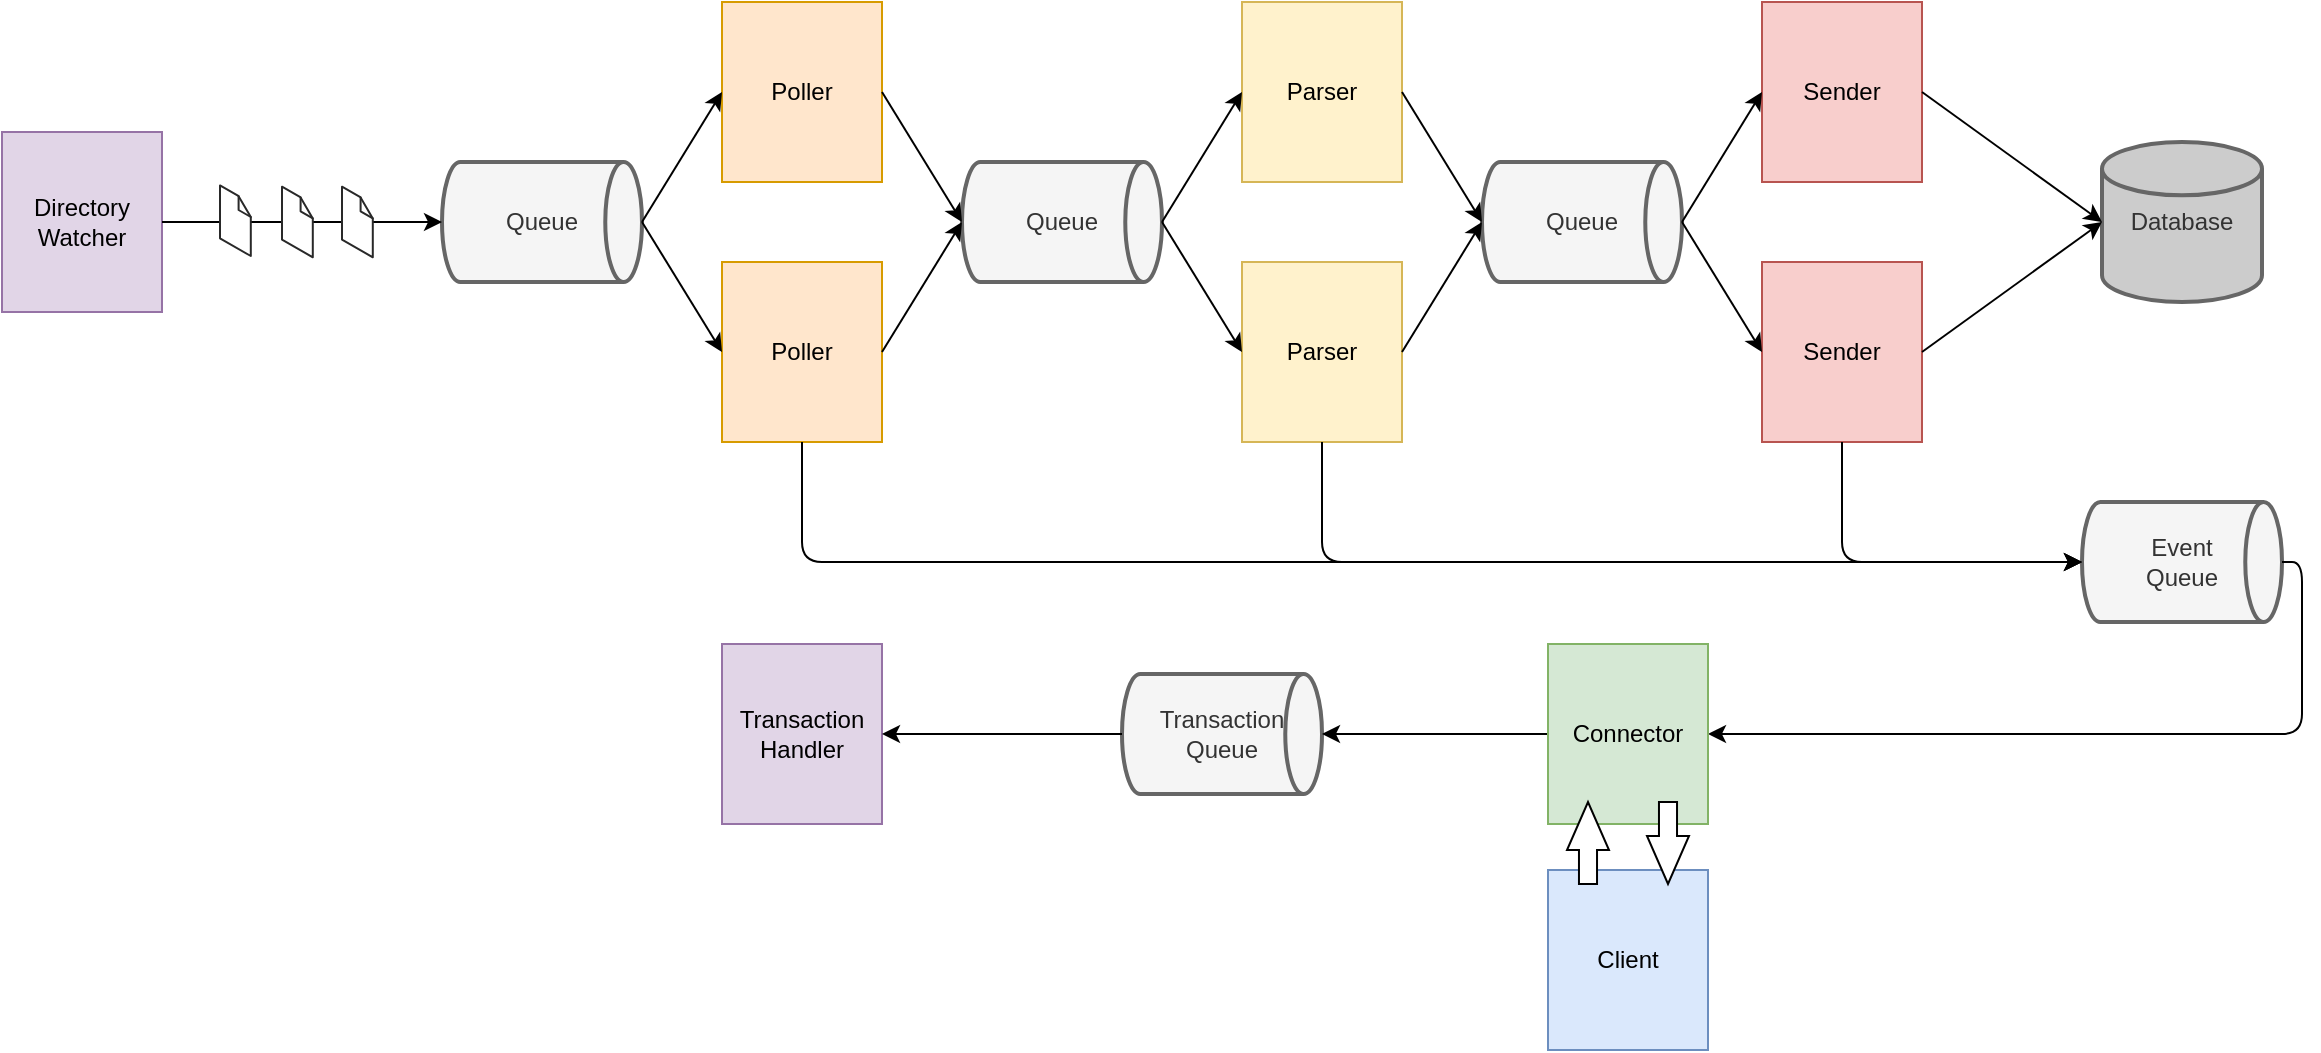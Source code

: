 <mxfile version="14.6.13" type="device"><diagram id="Uc7wO5jZ0mnAPqPivELf" name="Page-1"><mxGraphModel dx="1699" dy="527" grid="1" gridSize="10" guides="1" tooltips="1" connect="1" arrows="1" fold="1" page="1" pageScale="1" pageWidth="827" pageHeight="1169" math="0" shadow="0"><root><mxCell id="0"/><mxCell id="1" parent="0"/><mxCell id="HAvQeMUSJQNMTFpUK1Np-57" value="Client" style="rounded=0;whiteSpace=wrap;html=1;fillColor=#dae8fc;strokeColor=#6c8ebf;" vertex="1" parent="1"><mxGeometry x="693" y="594" width="80" height="90" as="geometry"/></mxCell><mxCell id="HAvQeMUSJQNMTFpUK1Np-1" value="Queue" style="strokeWidth=2;html=1;shape=mxgraph.flowchart.direct_data;whiteSpace=wrap;fillColor=#f5f5f5;strokeColor=#666666;fontColor=#333333;" vertex="1" parent="1"><mxGeometry x="140" y="240" width="100" height="60" as="geometry"/></mxCell><mxCell id="HAvQeMUSJQNMTFpUK1Np-3" value="Queue" style="strokeWidth=2;html=1;shape=mxgraph.flowchart.direct_data;whiteSpace=wrap;fillColor=#f5f5f5;strokeColor=#666666;fontColor=#333333;" vertex="1" parent="1"><mxGeometry x="400" y="240" width="100" height="60" as="geometry"/></mxCell><mxCell id="HAvQeMUSJQNMTFpUK1Np-4" value="Queue" style="strokeWidth=2;html=1;shape=mxgraph.flowchart.direct_data;whiteSpace=wrap;fillColor=#f5f5f5;strokeColor=#666666;fontColor=#333333;" vertex="1" parent="1"><mxGeometry x="660" y="240" width="100" height="60" as="geometry"/></mxCell><mxCell id="HAvQeMUSJQNMTFpUK1Np-6" value="Poller" style="rounded=0;whiteSpace=wrap;html=1;fillColor=#ffe6cc;strokeColor=#d79b00;" vertex="1" parent="1"><mxGeometry x="280" y="160" width="80" height="90" as="geometry"/></mxCell><mxCell id="HAvQeMUSJQNMTFpUK1Np-7" value="Poller" style="rounded=0;whiteSpace=wrap;html=1;fillColor=#ffe6cc;strokeColor=#d79b00;" vertex="1" parent="1"><mxGeometry x="280" y="290" width="80" height="90" as="geometry"/></mxCell><mxCell id="HAvQeMUSJQNMTFpUK1Np-8" value="" style="endArrow=classic;html=1;exitX=1;exitY=0.5;exitDx=0;exitDy=0;exitPerimeter=0;entryX=0;entryY=0.5;entryDx=0;entryDy=0;" edge="1" parent="1" source="HAvQeMUSJQNMTFpUK1Np-1" target="HAvQeMUSJQNMTFpUK1Np-6"><mxGeometry width="50" height="50" relative="1" as="geometry"><mxPoint x="230" y="240" as="sourcePoint"/><mxPoint x="280" y="190" as="targetPoint"/></mxGeometry></mxCell><mxCell id="HAvQeMUSJQNMTFpUK1Np-9" value="" style="endArrow=classic;html=1;exitX=1;exitY=0.5;exitDx=0;exitDy=0;exitPerimeter=0;entryX=0;entryY=0.5;entryDx=0;entryDy=0;" edge="1" parent="1" source="HAvQeMUSJQNMTFpUK1Np-1" target="HAvQeMUSJQNMTFpUK1Np-7"><mxGeometry width="50" height="50" relative="1" as="geometry"><mxPoint x="250" y="280" as="sourcePoint"/><mxPoint x="290" y="215" as="targetPoint"/></mxGeometry></mxCell><mxCell id="HAvQeMUSJQNMTFpUK1Np-10" value="" style="endArrow=classic;html=1;exitX=1;exitY=0.5;exitDx=0;exitDy=0;entryX=0;entryY=0.5;entryDx=0;entryDy=0;entryPerimeter=0;" edge="1" parent="1" source="HAvQeMUSJQNMTFpUK1Np-6" target="HAvQeMUSJQNMTFpUK1Np-3"><mxGeometry width="50" height="50" relative="1" as="geometry"><mxPoint x="250" y="280" as="sourcePoint"/><mxPoint x="290" y="215" as="targetPoint"/></mxGeometry></mxCell><mxCell id="HAvQeMUSJQNMTFpUK1Np-11" value="" style="endArrow=classic;html=1;exitX=1;exitY=0.5;exitDx=0;exitDy=0;entryX=0;entryY=0.5;entryDx=0;entryDy=0;entryPerimeter=0;" edge="1" parent="1" source="HAvQeMUSJQNMTFpUK1Np-7" target="HAvQeMUSJQNMTFpUK1Np-3"><mxGeometry width="50" height="50" relative="1" as="geometry"><mxPoint x="250" y="280" as="sourcePoint"/><mxPoint x="290" y="345" as="targetPoint"/></mxGeometry></mxCell><mxCell id="HAvQeMUSJQNMTFpUK1Np-12" value="Parser" style="rounded=0;whiteSpace=wrap;html=1;fillColor=#fff2cc;strokeColor=#d6b656;" vertex="1" parent="1"><mxGeometry x="540" y="160" width="80" height="90" as="geometry"/></mxCell><mxCell id="HAvQeMUSJQNMTFpUK1Np-13" value="Parser" style="rounded=0;whiteSpace=wrap;html=1;fillColor=#fff2cc;strokeColor=#d6b656;" vertex="1" parent="1"><mxGeometry x="540" y="290" width="80" height="90" as="geometry"/></mxCell><mxCell id="HAvQeMUSJQNMTFpUK1Np-14" value="" style="endArrow=classic;html=1;exitX=1;exitY=0.5;exitDx=0;exitDy=0;exitPerimeter=0;entryX=0;entryY=0.5;entryDx=0;entryDy=0;" edge="1" parent="1" target="HAvQeMUSJQNMTFpUK1Np-12" source="HAvQeMUSJQNMTFpUK1Np-3"><mxGeometry width="50" height="50" relative="1" as="geometry"><mxPoint x="500" y="270" as="sourcePoint"/><mxPoint x="540" y="190" as="targetPoint"/></mxGeometry></mxCell><mxCell id="HAvQeMUSJQNMTFpUK1Np-15" value="" style="endArrow=classic;html=1;exitX=1;exitY=0.5;exitDx=0;exitDy=0;exitPerimeter=0;entryX=0;entryY=0.5;entryDx=0;entryDy=0;" edge="1" parent="1" target="HAvQeMUSJQNMTFpUK1Np-13" source="HAvQeMUSJQNMTFpUK1Np-3"><mxGeometry width="50" height="50" relative="1" as="geometry"><mxPoint x="500" y="270" as="sourcePoint"/><mxPoint x="550" y="215" as="targetPoint"/></mxGeometry></mxCell><mxCell id="HAvQeMUSJQNMTFpUK1Np-16" value="" style="endArrow=classic;html=1;exitX=1;exitY=0.5;exitDx=0;exitDy=0;entryX=0;entryY=0.5;entryDx=0;entryDy=0;entryPerimeter=0;" edge="1" parent="1" source="HAvQeMUSJQNMTFpUK1Np-12" target="HAvQeMUSJQNMTFpUK1Np-4"><mxGeometry width="50" height="50" relative="1" as="geometry"><mxPoint x="510" y="280" as="sourcePoint"/><mxPoint x="660" y="270" as="targetPoint"/></mxGeometry></mxCell><mxCell id="HAvQeMUSJQNMTFpUK1Np-17" value="" style="endArrow=classic;html=1;exitX=1;exitY=0.5;exitDx=0;exitDy=0;entryX=0;entryY=0.5;entryDx=0;entryDy=0;entryPerimeter=0;" edge="1" parent="1" source="HAvQeMUSJQNMTFpUK1Np-13" target="HAvQeMUSJQNMTFpUK1Np-4"><mxGeometry width="50" height="50" relative="1" as="geometry"><mxPoint x="510" y="280" as="sourcePoint"/><mxPoint x="660" y="270" as="targetPoint"/></mxGeometry></mxCell><mxCell id="HAvQeMUSJQNMTFpUK1Np-18" value="Sender" style="rounded=0;whiteSpace=wrap;html=1;fillColor=#f8cecc;strokeColor=#b85450;" vertex="1" parent="1"><mxGeometry x="800" y="160" width="80" height="90" as="geometry"/></mxCell><mxCell id="HAvQeMUSJQNMTFpUK1Np-19" value="Sender" style="rounded=0;whiteSpace=wrap;html=1;fillColor=#f8cecc;strokeColor=#b85450;" vertex="1" parent="1"><mxGeometry x="800" y="290" width="80" height="90" as="geometry"/></mxCell><mxCell id="HAvQeMUSJQNMTFpUK1Np-20" value="" style="endArrow=classic;html=1;exitX=1;exitY=0.5;exitDx=0;exitDy=0;exitPerimeter=0;entryX=0;entryY=0.5;entryDx=0;entryDy=0;" edge="1" parent="1" target="HAvQeMUSJQNMTFpUK1Np-18" source="HAvQeMUSJQNMTFpUK1Np-4"><mxGeometry width="50" height="50" relative="1" as="geometry"><mxPoint x="760" y="270" as="sourcePoint"/><mxPoint x="800" y="190" as="targetPoint"/></mxGeometry></mxCell><mxCell id="HAvQeMUSJQNMTFpUK1Np-21" value="" style="endArrow=classic;html=1;entryX=0;entryY=0.5;entryDx=0;entryDy=0;" edge="1" parent="1" target="HAvQeMUSJQNMTFpUK1Np-19"><mxGeometry width="50" height="50" relative="1" as="geometry"><mxPoint x="760" y="270" as="sourcePoint"/><mxPoint x="810" y="215" as="targetPoint"/></mxGeometry></mxCell><mxCell id="HAvQeMUSJQNMTFpUK1Np-22" value="Database" style="strokeWidth=2;html=1;shape=mxgraph.flowchart.database;whiteSpace=wrap;strokeColor=#666666;fontColor=#333333;fillColor=#CCCCCC;" vertex="1" parent="1"><mxGeometry x="970" y="230" width="80" height="80" as="geometry"/></mxCell><mxCell id="HAvQeMUSJQNMTFpUK1Np-23" value="" style="endArrow=classic;html=1;exitX=1;exitY=0.5;exitDx=0;exitDy=0;entryX=0;entryY=0.5;entryDx=0;entryDy=0;entryPerimeter=0;" edge="1" parent="1" source="HAvQeMUSJQNMTFpUK1Np-18" target="HAvQeMUSJQNMTFpUK1Np-22"><mxGeometry width="50" height="50" relative="1" as="geometry"><mxPoint x="770" y="280" as="sourcePoint"/><mxPoint x="810" y="215" as="targetPoint"/></mxGeometry></mxCell><mxCell id="HAvQeMUSJQNMTFpUK1Np-24" value="" style="endArrow=classic;html=1;exitX=1;exitY=0.5;exitDx=0;exitDy=0;entryX=0;entryY=0.5;entryDx=0;entryDy=0;entryPerimeter=0;" edge="1" parent="1" source="HAvQeMUSJQNMTFpUK1Np-19" target="HAvQeMUSJQNMTFpUK1Np-22"><mxGeometry width="50" height="50" relative="1" as="geometry"><mxPoint x="890" y="215" as="sourcePoint"/><mxPoint x="980" y="280" as="targetPoint"/></mxGeometry></mxCell><mxCell id="HAvQeMUSJQNMTFpUK1Np-26" value="Directory&lt;br&gt;Watcher" style="rounded=0;whiteSpace=wrap;html=1;fillColor=#e1d5e7;strokeColor=#9673a6;" vertex="1" parent="1"><mxGeometry x="-80" y="225" width="80" height="90" as="geometry"/></mxCell><mxCell id="HAvQeMUSJQNMTFpUK1Np-27" value="" style="endArrow=classic;html=1;exitX=1;exitY=0.5;exitDx=0;exitDy=0;entryX=0;entryY=0.5;entryDx=0;entryDy=0;entryPerimeter=0;" edge="1" parent="1" source="HAvQeMUSJQNMTFpUK1Np-26" target="HAvQeMUSJQNMTFpUK1Np-1"><mxGeometry width="50" height="50" relative="1" as="geometry"><mxPoint x="80" y="367.5" as="sourcePoint"/><mxPoint x="120" y="302.5" as="targetPoint"/></mxGeometry></mxCell><mxCell id="HAvQeMUSJQNMTFpUK1Np-28" value="" style="verticalLabelPosition=bottom;html=1;verticalAlign=top;strokeWidth=1;align=center;outlineConnect=0;dashed=0;outlineConnect=0;shape=mxgraph.aws3d.file;aspect=fixed;strokeColor=#292929;" vertex="1" parent="1"><mxGeometry x="29" y="251.7" width="15.4" height="35.3" as="geometry"/></mxCell><mxCell id="HAvQeMUSJQNMTFpUK1Np-29" value="" style="verticalLabelPosition=bottom;html=1;verticalAlign=top;strokeWidth=1;align=center;outlineConnect=0;dashed=0;outlineConnect=0;shape=mxgraph.aws3d.file;aspect=fixed;strokeColor=#292929;" vertex="1" parent="1"><mxGeometry x="60" y="252.35" width="15.4" height="35.3" as="geometry"/></mxCell><mxCell id="HAvQeMUSJQNMTFpUK1Np-30" value="" style="verticalLabelPosition=bottom;html=1;verticalAlign=top;strokeWidth=1;align=center;outlineConnect=0;dashed=0;outlineConnect=0;shape=mxgraph.aws3d.file;aspect=fixed;strokeColor=#292929;" vertex="1" parent="1"><mxGeometry x="90" y="252.35" width="15.4" height="35.3" as="geometry"/></mxCell><mxCell id="HAvQeMUSJQNMTFpUK1Np-41" value="Event&lt;br&gt;Queue" style="strokeWidth=2;html=1;shape=mxgraph.flowchart.direct_data;whiteSpace=wrap;fillColor=#f5f5f5;strokeColor=#666666;fontColor=#333333;" vertex="1" parent="1"><mxGeometry x="960" y="410" width="100" height="60" as="geometry"/></mxCell><mxCell id="HAvQeMUSJQNMTFpUK1Np-42" value="" style="edgeStyle=orthogonalEdgeStyle;elbow=horizontal;endArrow=classic;html=1;entryX=0;entryY=0.5;entryDx=0;entryDy=0;entryPerimeter=0;exitX=0.5;exitY=1;exitDx=0;exitDy=0;" edge="1" parent="1" source="HAvQeMUSJQNMTFpUK1Np-7" target="HAvQeMUSJQNMTFpUK1Np-41"><mxGeometry width="50" height="50" relative="1" as="geometry"><mxPoint x="310" y="410" as="sourcePoint"/><mxPoint x="430" y="410" as="targetPoint"/></mxGeometry></mxCell><mxCell id="HAvQeMUSJQNMTFpUK1Np-44" value="" style="edgeStyle=orthogonalEdgeStyle;elbow=horizontal;endArrow=classic;html=1;entryX=0;entryY=0.5;entryDx=0;entryDy=0;entryPerimeter=0;exitX=0.5;exitY=1;exitDx=0;exitDy=0;" edge="1" parent="1" source="HAvQeMUSJQNMTFpUK1Np-13" target="HAvQeMUSJQNMTFpUK1Np-41"><mxGeometry width="50" height="50" relative="1" as="geometry"><mxPoint x="330" y="390" as="sourcePoint"/><mxPoint x="970" y="450" as="targetPoint"/></mxGeometry></mxCell><mxCell id="HAvQeMUSJQNMTFpUK1Np-45" value="" style="edgeStyle=orthogonalEdgeStyle;elbow=horizontal;endArrow=classic;html=1;entryX=0;entryY=0.5;entryDx=0;entryDy=0;entryPerimeter=0;exitX=0.5;exitY=1;exitDx=0;exitDy=0;" edge="1" parent="1" source="HAvQeMUSJQNMTFpUK1Np-19" target="HAvQeMUSJQNMTFpUK1Np-41"><mxGeometry width="50" height="50" relative="1" as="geometry"><mxPoint x="590" y="390" as="sourcePoint"/><mxPoint x="970" y="450" as="targetPoint"/></mxGeometry></mxCell><mxCell id="HAvQeMUSJQNMTFpUK1Np-46" value="" style="edgeStyle=orthogonalEdgeStyle;elbow=horizontal;endArrow=classic;html=1;entryX=1;entryY=0.5;entryDx=0;entryDy=0;exitX=1;exitY=0.5;exitDx=0;exitDy=0;exitPerimeter=0;" edge="1" parent="1" source="HAvQeMUSJQNMTFpUK1Np-41" target="HAvQeMUSJQNMTFpUK1Np-56"><mxGeometry width="50" height="50" relative="1" as="geometry"><mxPoint x="850" y="390" as="sourcePoint"/><mxPoint x="880" y="530" as="targetPoint"/></mxGeometry></mxCell><mxCell id="HAvQeMUSJQNMTFpUK1Np-50" value="Transaction&lt;br&gt;Queue" style="strokeWidth=2;html=1;shape=mxgraph.flowchart.direct_data;whiteSpace=wrap;fillColor=#f5f5f5;strokeColor=#666666;fontColor=#333333;" vertex="1" parent="1"><mxGeometry x="480" y="496" width="100" height="60" as="geometry"/></mxCell><mxCell id="HAvQeMUSJQNMTFpUK1Np-51" value="" style="endArrow=classic;html=1;exitX=0;exitY=0.5;exitDx=0;exitDy=0;entryX=1;entryY=0.5;entryDx=0;entryDy=0;entryPerimeter=0;" edge="1" parent="1" source="HAvQeMUSJQNMTFpUK1Np-56" target="HAvQeMUSJQNMTFpUK1Np-50"><mxGeometry width="50" height="50" relative="1" as="geometry"><mxPoint x="680" y="530" as="sourcePoint"/><mxPoint x="630" y="635" as="targetPoint"/></mxGeometry></mxCell><mxCell id="HAvQeMUSJQNMTFpUK1Np-52" value="Transaction&lt;br&gt;Handler" style="rounded=0;whiteSpace=wrap;html=1;fillColor=#e1d5e7;strokeColor=#9673a6;" vertex="1" parent="1"><mxGeometry x="280" y="481" width="80" height="90" as="geometry"/></mxCell><mxCell id="HAvQeMUSJQNMTFpUK1Np-55" value="" style="endArrow=classic;html=1;exitX=0;exitY=0.5;exitDx=0;exitDy=0;entryX=1;entryY=0.5;entryDx=0;entryDy=0;exitPerimeter=0;" edge="1" parent="1" source="HAvQeMUSJQNMTFpUK1Np-50" target="HAvQeMUSJQNMTFpUK1Np-52"><mxGeometry width="50" height="50" relative="1" as="geometry"><mxPoint x="454" y="529.5" as="sourcePoint"/><mxPoint x="374" y="529.5" as="targetPoint"/></mxGeometry></mxCell><mxCell id="HAvQeMUSJQNMTFpUK1Np-56" value="Connector" style="rounded=0;whiteSpace=wrap;html=1;fillColor=#d5e8d4;strokeColor=#82b366;" vertex="1" parent="1"><mxGeometry x="693" y="481" width="80" height="90" as="geometry"/></mxCell><mxCell id="HAvQeMUSJQNMTFpUK1Np-39" value="" style="html=1;shadow=0;dashed=0;align=center;verticalAlign=middle;shape=mxgraph.arrows2.arrow;dy=0.57;dx=24;direction=north;notch=0;rotation=-180;" vertex="1" parent="1"><mxGeometry x="742.5" y="560" width="21" height="41" as="geometry"/></mxCell><mxCell id="HAvQeMUSJQNMTFpUK1Np-48" value="" style="html=1;shadow=0;dashed=0;align=center;verticalAlign=middle;shape=mxgraph.arrows2.arrow;dy=0.57;dx=24;direction=north;notch=0;rotation=0;" vertex="1" parent="1"><mxGeometry x="702.5" y="560" width="21" height="41" as="geometry"/></mxCell></root></mxGraphModel></diagram></mxfile>